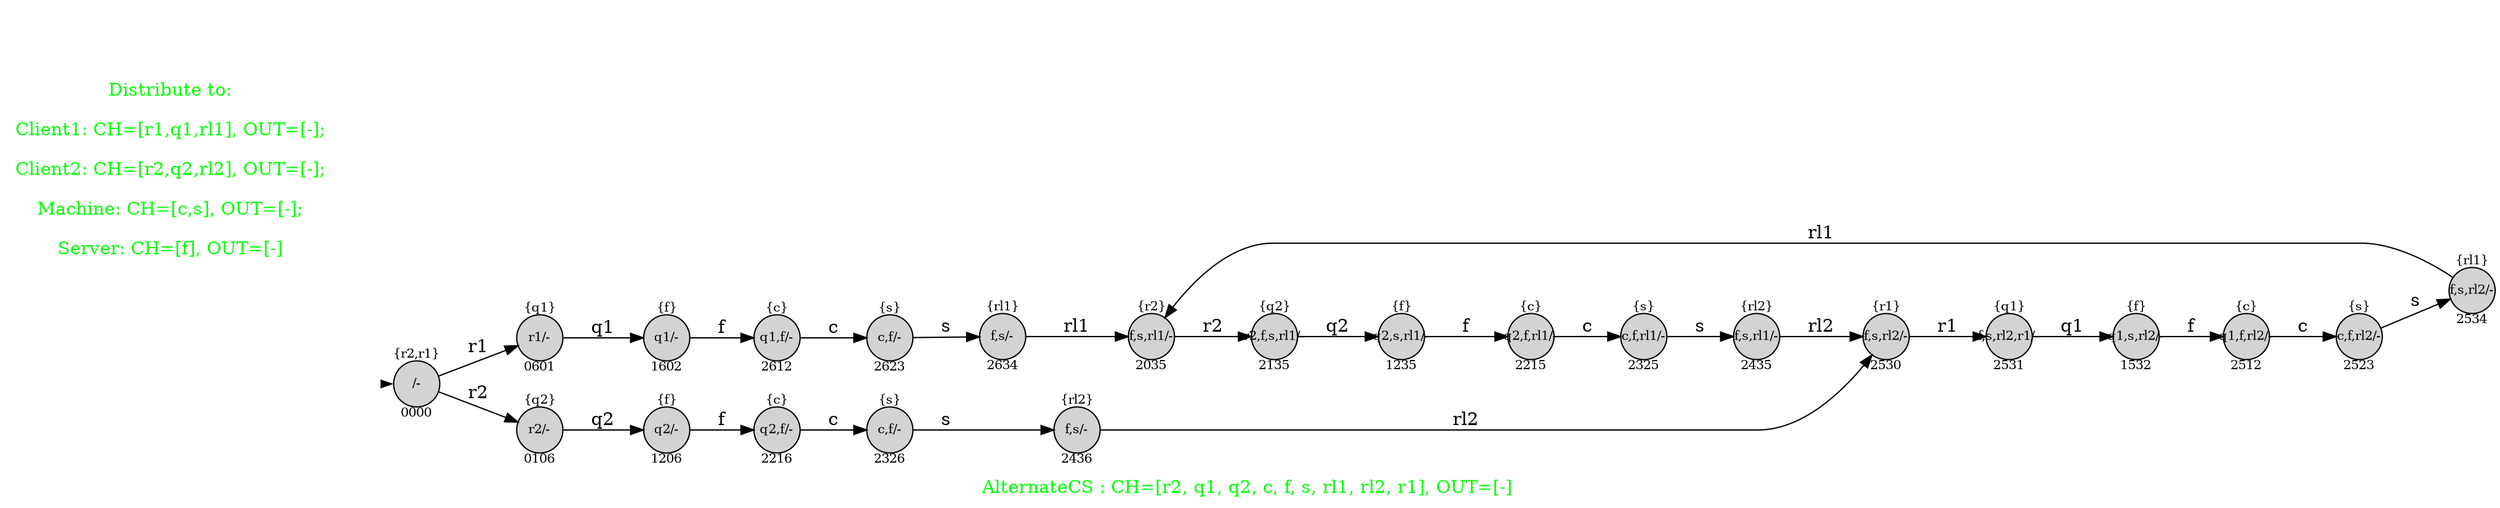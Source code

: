 digraph G {
graph [fontcolor="green",fontsize=14,rankdir=LR,ranksep=0.6,nodesep=0.5,label="
AlternateCS : CH=[r2, q1, q2, c, f, s, rl1, rl2, r1], OUT=[-] "];

node[shape=circle, style=filled, fixedsize=true, fontsize=10];

init [shape=point,style=invis];
spec [fontcolor="green",fontsize=14,peripheries=0,shape=square,fixedsize=false,style="",label="Distribute to:

Client1: CH=[r1,q1,rl1], OUT=[-];

Client2: CH=[r2,q2,rl2], OUT=[-];

Machine: CH=[c,s], OUT=[-];

Server: CH=[f], OUT=[-]"];
	2216[label="{c}

q2,f/-

2216"];

	1235[label="{f}

q2,s,rl1/-

1235"];

	2623[label="{s}

c,f/-

2623"];

	2436[label="{rl2}

f,s/-

2436"];

	1206[label="{f}

q2/-

1206"];

	0601[label="{q1}

r1/-

0601"];

	2512[label="{c}

q1,f,rl2/-

2512"];

	2215[label="{c}

q2,f,rl1/-

2215"];

	2325[label="{s}

c,f,rl1/-

2325"];

	2531[label="{q1}

f,s,rl2,r1/-

2531"];

	2523[label="{s}

c,f,rl2/-

2523"];

	2634[label="{rl1}

f,s/-

2634"];

	2435[label="{rl2}

f,s,rl1/-

2435"];

	2326[label="{s}

c,f/-

2326"];

	2530[label="{r1}

f,s,rl2/-

2530"];

	0106[label="{q2}

r2/-

0106"];

	2612[label="{c}

q1,f/-

2612"];

	2135[label="{q2}

r2,f,s,rl1/-

2135"];

	1532[label="{f}

q1,s,rl2/-

1532"];

	2035[label="{r2}

f,s,rl1/-

2035"];

	2534[label="{rl1}

f,s,rl2/-

2534"];

	1602[label="{f}

q1/-

1602"];

	0000[label="{r2,r1}

/-

0000"];

	 init -> 0000[penwidth=0,tooltip="initial state"];

	2436 -> 2530[label="rl2"];

	2612 -> 2623[label="c"];

	1532 -> 2512[label="f"];

	2512 -> 2523[label="c"];

	2523 -> 2534[label="s"];

	2530 -> 2531[label="r1"];

	2534 -> 2035[label="rl1"];

	0000 -> 0601[label="r1"];

	1602 -> 2612[label="f"];

	0000 -> 0106[label="r2"];

	2325 -> 2435[label="s"];

	2035 -> 2135[label="r2"];

	0601 -> 1602[label="q1"];

	2435 -> 2530[label="rl2"];

	0106 -> 1206[label="q2"];

	2623 -> 2634[label="s"];

	2216 -> 2326[label="c"];

	2135 -> 1235[label="q2"];

	2634 -> 2035[label="rl1"];

	2326 -> 2436[label="s"];

	2215 -> 2325[label="c"];

	1235 -> 2215[label="f"];

	1206 -> 2216[label="f"];

	2531 -> 1532[label="q1"];


}
